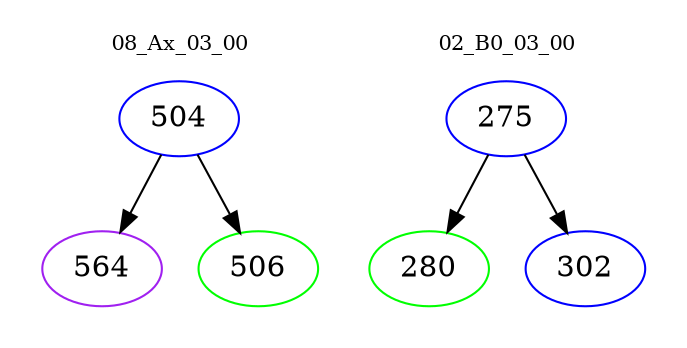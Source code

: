 digraph{
subgraph cluster_0 {
color = white
label = "08_Ax_03_00";
fontsize=10;
T0_504 [label="504", color="blue"]
T0_504 -> T0_564 [color="black"]
T0_564 [label="564", color="purple"]
T0_504 -> T0_506 [color="black"]
T0_506 [label="506", color="green"]
}
subgraph cluster_1 {
color = white
label = "02_B0_03_00";
fontsize=10;
T1_275 [label="275", color="blue"]
T1_275 -> T1_280 [color="black"]
T1_280 [label="280", color="green"]
T1_275 -> T1_302 [color="black"]
T1_302 [label="302", color="blue"]
}
}
